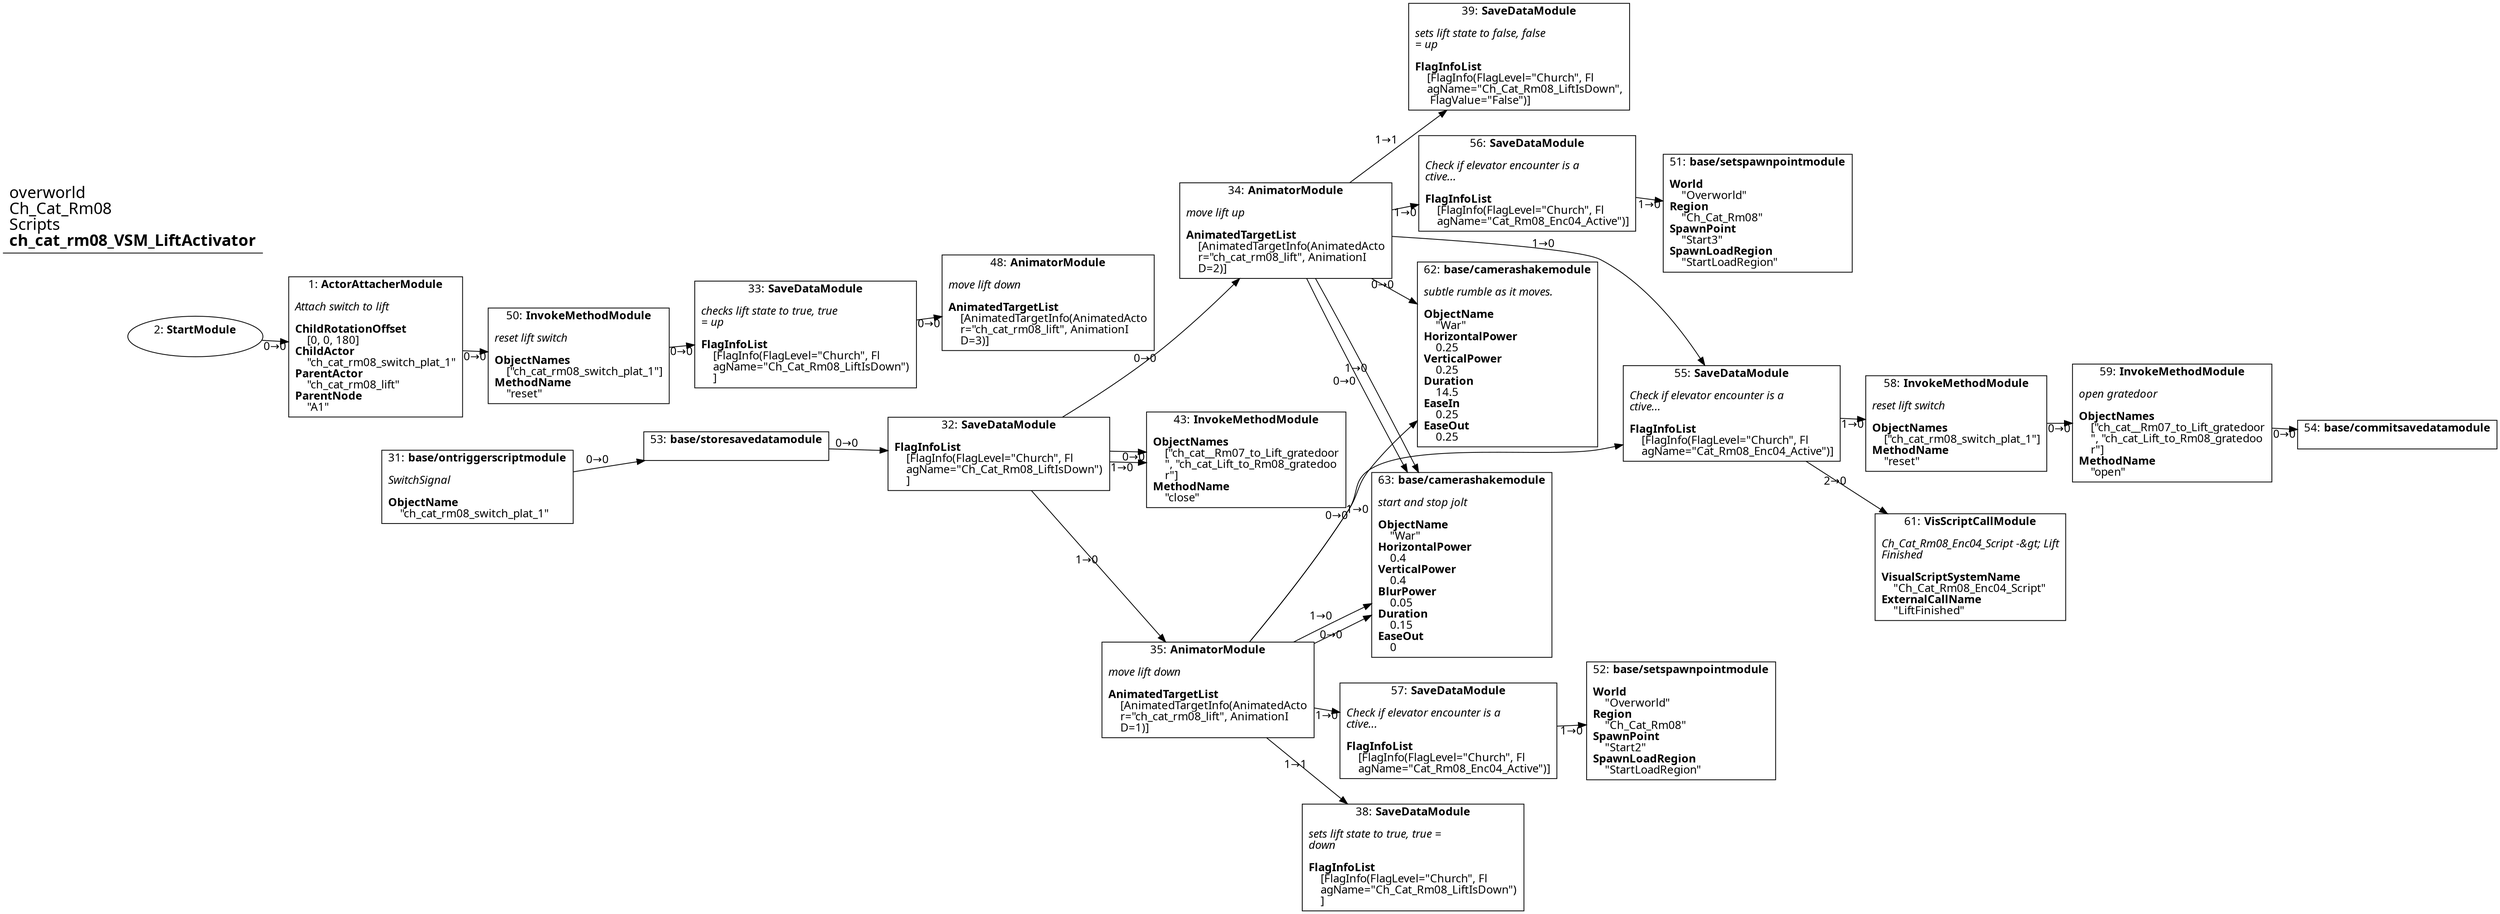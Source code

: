 digraph {
    layout = fdp;
    overlap = prism;
    sep = "+16";
    splines = spline;

    node [ shape = box ];

    graph [ fontname = "Segoe UI" ];
    node [ fontname = "Segoe UI" ];
    edge [ fontname = "Segoe UI" ];

    1 [ label = <1: <b>ActorAttacherModule</b><br/><br/><i>Attach switch to lift<br align="left"/></i><br align="left"/><b>ChildRotationOffset</b><br align="left"/>    [0, 0, 180]<br align="left"/><b>ChildActor</b><br align="left"/>    &quot;ch_cat_rm08_switch_plat_1&quot;<br align="left"/><b>ParentActor</b><br align="left"/>    &quot;ch_cat_rm08_lift&quot;<br align="left"/><b>ParentNode</b><br align="left"/>    &quot;A1&quot;<br align="left"/>> ];
    1 [ pos = "-0.30100003,-0.72900003!" ];
    1 -> 50 [ label = "0→0" ];

    2 [ label = <2: <b>StartModule</b><br/><br/>> ];
    2 [ shape = oval ]
    2 [ pos = "-0.46400002,-0.72900003!" ];
    2 -> 1 [ label = "0→0" ];

    31 [ label = <31: <b>base/ontriggerscriptmodule</b><br/><br/><i>SwitchSignal<br align="left"/></i><br align="left"/><b>ObjectName</b><br align="left"/>    &quot;ch_cat_rm08_switch_plat_1&quot;<br align="left"/>> ];
    31 [ pos = "-0.12100001,-0.92800003!" ];
    31 -> 53 [ label = "0→0" ];

    32 [ label = <32: <b>SaveDataModule</b><br/><br/><b>FlagInfoList</b><br align="left"/>    [FlagInfo(FlagLevel=&quot;Church&quot;, Fl<br align="left"/>    agName=&quot;Ch_Cat_Rm08_LiftIsDown&quot;)<br align="left"/>    ]<br align="left"/>> ];
    32 [ pos = "0.28300002,-0.92800003!" ];
    32 -> 34 [ label = "0→0" ];
    32 -> 35 [ label = "1→0" ];
    32 -> 43 [ label = "0→0" ];
    32 -> 43 [ label = "1→0" ];

    33 [ label = <33: <b>SaveDataModule</b><br/><br/><i>checks lift state to true, true <br align="left"/>= up<br align="left"/></i><br align="left"/><b>FlagInfoList</b><br align="left"/>    [FlagInfo(FlagLevel=&quot;Church&quot;, Fl<br align="left"/>    agName=&quot;Ch_Cat_Rm08_LiftIsDown&quot;)<br align="left"/>    ]<br align="left"/>> ];
    33 [ pos = "0.067,-0.72900003!" ];
    33 -> 48 [ label = "0→0" ];

    34 [ label = <34: <b>AnimatorModule</b><br/><br/><i>move lift up<br align="left"/></i><br align="left"/><b>AnimatedTargetList</b><br align="left"/>    [AnimatedTargetInfo(AnimatedActo<br align="left"/>    r=&quot;ch_cat_rm08_lift&quot;, AnimationI<br align="left"/>    D=2)]<br align="left"/>> ];
    34 [ pos = "0.61300004,-0.75000006!" ];
    34 -> 39 [ label = "1→1" ];
    34 -> 56 [ label = "1→0" ];
    34 -> 55 [ label = "1→0" ];
    34 -> 62 [ label = "0→0" ];
    34 -> 63 [ label = "1→0" ];
    34 -> 63 [ label = "0→0" ];

    35 [ label = <35: <b>AnimatorModule</b><br/><br/><i>move lift down<br align="left"/></i><br align="left"/><b>AnimatedTargetList</b><br align="left"/>    [AnimatedTargetInfo(AnimatedActo<br align="left"/>    r=&quot;ch_cat_rm08_lift&quot;, AnimationI<br align="left"/>    D=1)]<br align="left"/>> ];
    35 [ pos = "0.61200005,-1.1420001!" ];
    35 -> 38 [ label = "1→1" ];
    35 -> 57 [ label = "1→0" ];
    35 -> 55 [ label = "1→0" ];
    35 -> 62 [ label = "0→0" ];
    35 -> 63 [ label = "1→0" ];
    35 -> 63 [ label = "0→0" ];

    38 [ label = <38: <b>SaveDataModule</b><br/><br/><i>sets lift state to true, true = <br align="left"/>down<br align="left"/></i><br align="left"/><b>FlagInfoList</b><br align="left"/>    [FlagInfo(FlagLevel=&quot;Church&quot;, Fl<br align="left"/>    agName=&quot;Ch_Cat_Rm08_LiftIsDown&quot;)<br align="left"/>    ]<br align="left"/>> ];
    38 [ pos = "0.887,-1.2720001!" ];

    39 [ label = <39: <b>SaveDataModule</b><br/><br/><i>sets lift state to false, false <br align="left"/>= up<br align="left"/></i><br align="left"/><b>FlagInfoList</b><br align="left"/>    [FlagInfo(FlagLevel=&quot;Church&quot;, Fl<br align="left"/>    agName=&quot;Ch_Cat_Rm08_LiftIsDown&quot;,<br align="left"/>     FlagValue=&quot;False&quot;)]<br align="left"/>> ];
    39 [ pos = "0.88600004,-0.6!" ];

    43 [ label = <43: <b>InvokeMethodModule</b><br/><br/><b>ObjectNames</b><br align="left"/>    [&quot;ch_cat__Rm07_to_Lift_gratedoor<br align="left"/>    &quot;, &quot;ch_cat_Lift_to_Rm08_gratedoo<br align="left"/>    r&quot;]<br align="left"/><b>MethodName</b><br align="left"/>    &quot;close&quot;<br align="left"/>> ];
    43 [ pos = "0.611,-0.94000006!" ];

    48 [ label = <48: <b>AnimatorModule</b><br/><br/><i>move lift down<br align="left"/></i><br align="left"/><b>AnimatedTargetList</b><br align="left"/>    [AnimatedTargetInfo(AnimatedActo<br align="left"/>    r=&quot;ch_cat_rm08_lift&quot;, AnimationI<br align="left"/>    D=3)]<br align="left"/>> ];
    48 [ pos = "0.25300002,-0.72900003!" ];

    50 [ label = <50: <b>InvokeMethodModule</b><br/><br/><i>reset lift switch<br align="left"/></i><br align="left"/><b>ObjectNames</b><br align="left"/>    [&quot;ch_cat_rm08_switch_plat_1&quot;]<br align="left"/><b>MethodName</b><br align="left"/>    &quot;reset&quot;<br align="left"/>> ];
    50 [ pos = "-0.113000005,-0.72900003!" ];
    50 -> 33 [ label = "0→0" ];

    51 [ label = <51: <b>base/setspawnpointmodule</b><br/><br/><b>World</b><br align="left"/>    &quot;Overworld&quot;<br align="left"/><b>Region</b><br align="left"/>    &quot;Ch_Cat_Rm08&quot;<br align="left"/><b>SpawnPoint</b><br align="left"/>    &quot;Start3&quot;<br align="left"/><b>SpawnLoadRegion</b><br align="left"/>    &quot;StartLoadRegion&quot;<br align="left"/>> ];
    51 [ pos = "1.136,-0.772!" ];

    52 [ label = <52: <b>base/setspawnpointmodule</b><br/><br/><b>World</b><br align="left"/>    &quot;Overworld&quot;<br align="left"/><b>Region</b><br align="left"/>    &quot;Ch_Cat_Rm08&quot;<br align="left"/><b>SpawnPoint</b><br align="left"/>    &quot;Start2&quot;<br align="left"/><b>SpawnLoadRegion</b><br align="left"/>    &quot;StartLoadRegion&quot;<br align="left"/>> ];
    52 [ pos = "1.107,-1.133!" ];

    53 [ label = <53: <b>base/storesavedatamodule</b><br/><br/>> ];
    53 [ pos = "0.061000004,-0.92800003!" ];
    53 -> 32 [ label = "0→0" ];

    54 [ label = <54: <b>base/commitsavedatamodule</b><br/><br/>> ];
    54 [ pos = "1.863,-0.96300006!" ];

    55 [ label = <55: <b>SaveDataModule</b><br/><br/><i>Check if elevator encounter is a<br align="left"/>ctive...<br align="left"/></i><br align="left"/><b>FlagInfoList</b><br align="left"/>    [FlagInfo(FlagLevel=&quot;Church&quot;, Fl<br align="left"/>    agName=&quot;Cat_Rm08_Enc04_Active&quot;)]<br align="left"/>> ];
    55 [ pos = "1.2520001,-0.95100003!" ];
    55 -> 58 [ label = "1→0" ];
    55 -> 61 [ label = "2→0" ];

    56 [ label = <56: <b>SaveDataModule</b><br/><br/><i>Check if elevator encounter is a<br align="left"/>ctive...<br align="left"/></i><br align="left"/><b>FlagInfoList</b><br align="left"/>    [FlagInfo(FlagLevel=&quot;Church&quot;, Fl<br align="left"/>    agName=&quot;Cat_Rm08_Enc04_Active&quot;)]<br align="left"/>> ];
    56 [ pos = "0.88400006,-0.749!" ];
    56 -> 51 [ label = "1→0" ];

    57 [ label = <57: <b>SaveDataModule</b><br/><br/><i>Check if elevator encounter is a<br align="left"/>ctive...<br align="left"/></i><br align="left"/><b>FlagInfoList</b><br align="left"/>    [FlagInfo(FlagLevel=&quot;Church&quot;, Fl<br align="left"/>    agName=&quot;Cat_Rm08_Enc04_Active&quot;)]<br align="left"/>> ];
    57 [ pos = "0.89000005,-1.11!" ];
    57 -> 52 [ label = "1→0" ];

    58 [ label = <58: <b>InvokeMethodModule</b><br/><br/><i>reset lift switch<br align="left"/></i><br align="left"/><b>ObjectNames</b><br align="left"/>    [&quot;ch_cat_rm08_switch_plat_1&quot;]<br align="left"/><b>MethodName</b><br align="left"/>    &quot;reset&quot;<br align="left"/>> ];
    58 [ pos = "1.4760001,-0.96300006!" ];
    58 -> 59 [ label = "0→0" ];

    59 [ label = <59: <b>InvokeMethodModule</b><br/><br/><i>open gratedoor<br align="left"/></i><br align="left"/><b>ObjectNames</b><br align="left"/>    [&quot;ch_cat__Rm07_to_Lift_gratedoor<br align="left"/>    &quot;, &quot;ch_cat_Lift_to_Rm08_gratedoo<br align="left"/>    r&quot;]<br align="left"/><b>MethodName</b><br align="left"/>    &quot;open&quot;<br align="left"/>> ];
    59 [ pos = "1.6560001,-0.96300006!" ];
    59 -> 54 [ label = "0→0" ];

    61 [ label = <61: <b>VisScriptCallModule</b><br/><br/><i>Ch_Cat_Rm08_Enc04_Script -&amp;gt; Lift<br align="left"/>Finished<br align="left"/></i><br align="left"/><b>VisualScriptSystemName</b><br align="left"/>    &quot;Ch_Cat_Rm08_Enc04_Script&quot;<br align="left"/><b>ExternalCallName</b><br align="left"/>    &quot;LiftFinished&quot;<br align="left"/>> ];
    61 [ pos = "1.46,-1.1450001!" ];

    62 [ label = <62: <b>base/camerashakemodule</b><br/><br/><i>subtle rumble as it moves.<br align="left"/></i><br align="left"/><b>ObjectName</b><br align="left"/>    &quot;War&quot;<br align="left"/><b>HorizontalPower</b><br align="left"/>    0.25<br align="left"/><b>VerticalPower</b><br align="left"/>    0.25<br align="left"/><b>Duration</b><br align="left"/>    14.5<br align="left"/><b>EaseIn</b><br align="left"/>    0.25<br align="left"/><b>EaseOut</b><br align="left"/>    0.25<br align="left"/>> ];
    62 [ pos = "0.88500005,-0.90200007!" ];

    63 [ label = <63: <b>base/camerashakemodule</b><br/><br/><i>start and stop jolt<br align="left"/></i><br align="left"/><b>ObjectName</b><br align="left"/>    &quot;War&quot;<br align="left"/><b>HorizontalPower</b><br align="left"/>    0.4<br align="left"/><b>VerticalPower</b><br align="left"/>    0.4<br align="left"/><b>BlurPower</b><br align="left"/>    0.05<br align="left"/><b>Duration</b><br align="left"/>    0.15<br align="left"/><b>EaseOut</b><br align="left"/>    0<br align="left"/>> ];
    63 [ pos = "0.887,-1.003!" ];

    title [ pos = "-0.46500003,-0.59900004!" ];
    title [ shape = underline ];
    title [ label = <<font point-size="20">overworld<br align="left"/>Ch_Cat_Rm08<br align="left"/>Scripts<br align="left"/><b>ch_cat_rm08_VSM_LiftActivator</b><br align="left"/></font>> ];
}
